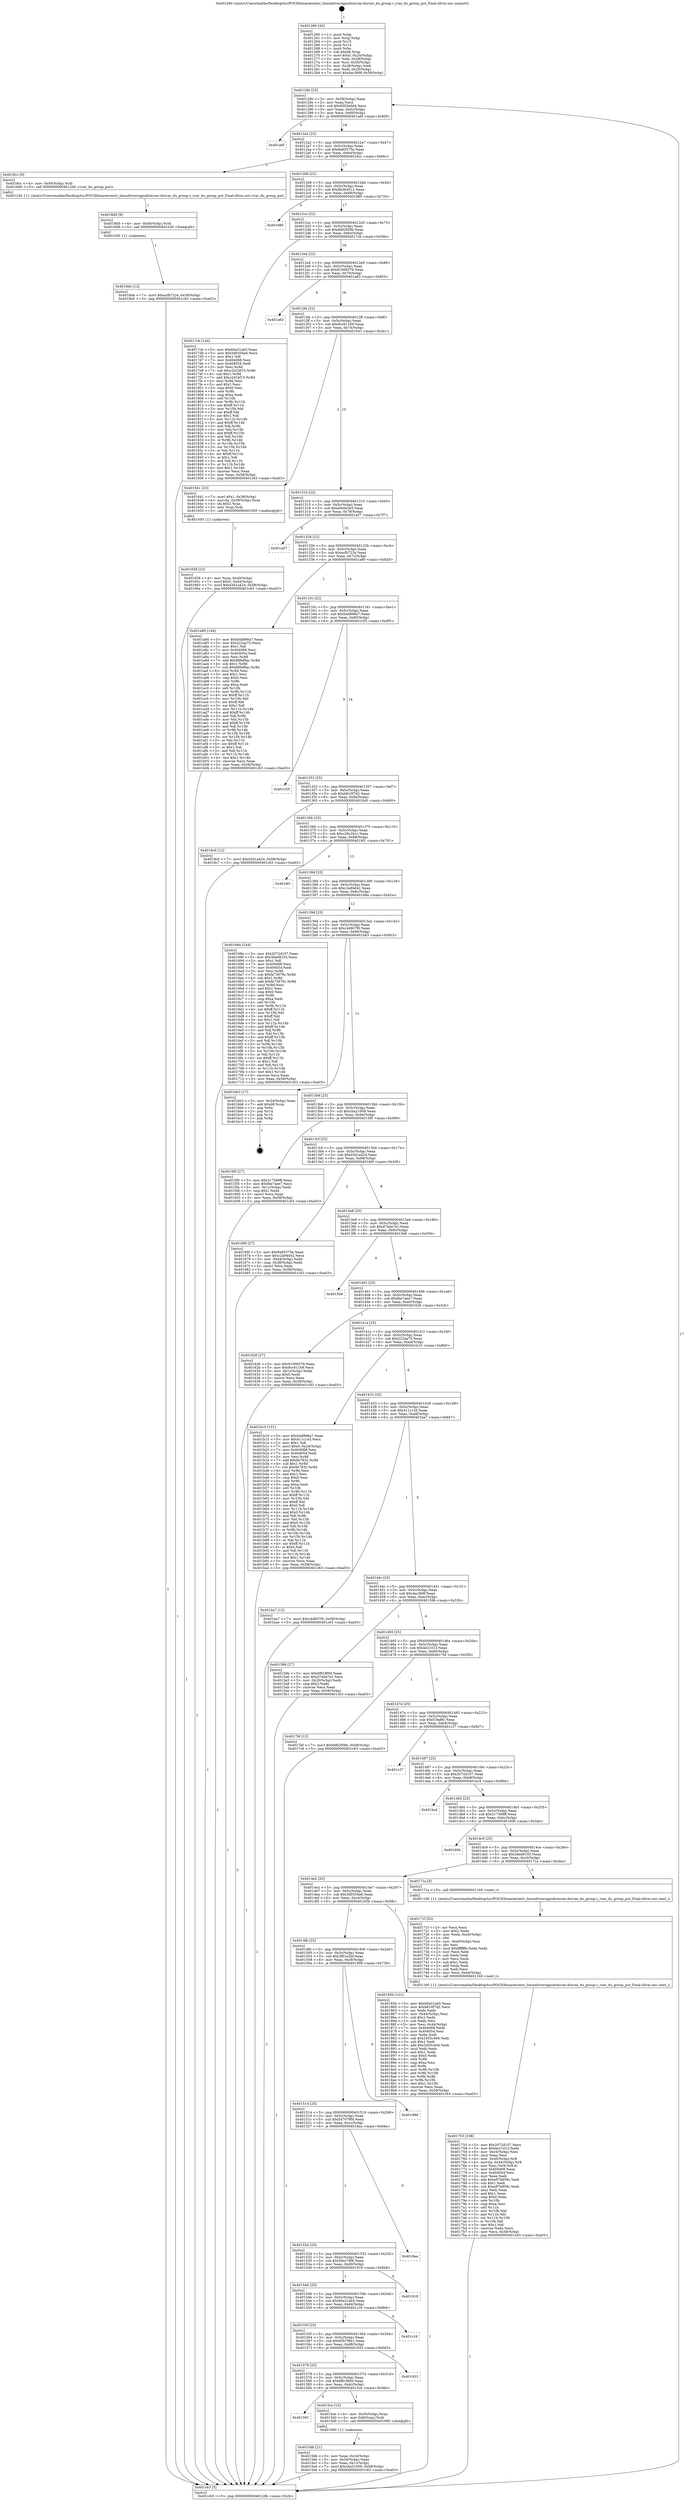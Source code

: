 digraph "0x401260" {
  label = "0x401260 (/mnt/c/Users/mathe/Desktop/tcc/POCII/binaries/extr_linuxdriversgpudrmrcar-durcar_du_group.c_rcar_du_group_put_Final-ollvm.out::main(0))"
  labelloc = "t"
  node[shape=record]

  Entry [label="",width=0.3,height=0.3,shape=circle,fillcolor=black,style=filled]
  "0x40128b" [label="{
     0x40128b [23]\l
     | [instrs]\l
     &nbsp;&nbsp;0x40128b \<+3\>: mov -0x58(%rbp),%eax\l
     &nbsp;&nbsp;0x40128e \<+2\>: mov %eax,%ecx\l
     &nbsp;&nbsp;0x401290 \<+6\>: sub $0x8303e0d4,%ecx\l
     &nbsp;&nbsp;0x401296 \<+3\>: mov %eax,-0x5c(%rbp)\l
     &nbsp;&nbsp;0x401299 \<+3\>: mov %ecx,-0x60(%rbp)\l
     &nbsp;&nbsp;0x40129c \<+6\>: je 0000000000401a6f \<main+0x80f\>\l
  }"]
  "0x401a6f" [label="{
     0x401a6f\l
  }", style=dashed]
  "0x4012a2" [label="{
     0x4012a2 [22]\l
     | [instrs]\l
     &nbsp;&nbsp;0x4012a2 \<+5\>: jmp 00000000004012a7 \<main+0x47\>\l
     &nbsp;&nbsp;0x4012a7 \<+3\>: mov -0x5c(%rbp),%eax\l
     &nbsp;&nbsp;0x4012aa \<+5\>: sub $0x8a85575e,%eax\l
     &nbsp;&nbsp;0x4012af \<+3\>: mov %eax,-0x64(%rbp)\l
     &nbsp;&nbsp;0x4012b2 \<+6\>: je 00000000004018cc \<main+0x66c\>\l
  }"]
  Exit [label="",width=0.3,height=0.3,shape=circle,fillcolor=black,style=filled,peripheries=2]
  "0x4018cc" [label="{
     0x4018cc [9]\l
     | [instrs]\l
     &nbsp;&nbsp;0x4018cc \<+4\>: mov -0x40(%rbp),%rdi\l
     &nbsp;&nbsp;0x4018d0 \<+5\>: call 0000000000401240 \<rcar_du_group_put\>\l
     | [calls]\l
     &nbsp;&nbsp;0x401240 \{1\} (/mnt/c/Users/mathe/Desktop/tcc/POCII/binaries/extr_linuxdriversgpudrmrcar-durcar_du_group.c_rcar_du_group_put_Final-ollvm.out::rcar_du_group_put)\l
  }"]
  "0x4012b8" [label="{
     0x4012b8 [22]\l
     | [instrs]\l
     &nbsp;&nbsp;0x4012b8 \<+5\>: jmp 00000000004012bd \<main+0x5d\>\l
     &nbsp;&nbsp;0x4012bd \<+3\>: mov -0x5c(%rbp),%eax\l
     &nbsp;&nbsp;0x4012c0 \<+5\>: sub $0x8b364512,%eax\l
     &nbsp;&nbsp;0x4012c5 \<+3\>: mov %eax,-0x68(%rbp)\l
     &nbsp;&nbsp;0x4012c8 \<+6\>: je 0000000000401980 \<main+0x720\>\l
  }"]
  "0x4018de" [label="{
     0x4018de [12]\l
     | [instrs]\l
     &nbsp;&nbsp;0x4018de \<+7\>: movl $0xacfb722e,-0x58(%rbp)\l
     &nbsp;&nbsp;0x4018e5 \<+5\>: jmp 0000000000401c63 \<main+0xa03\>\l
  }"]
  "0x401980" [label="{
     0x401980\l
  }", style=dashed]
  "0x4012ce" [label="{
     0x4012ce [22]\l
     | [instrs]\l
     &nbsp;&nbsp;0x4012ce \<+5\>: jmp 00000000004012d3 \<main+0x73\>\l
     &nbsp;&nbsp;0x4012d3 \<+3\>: mov -0x5c(%rbp),%eax\l
     &nbsp;&nbsp;0x4012d6 \<+5\>: sub $0x8d62f59b,%eax\l
     &nbsp;&nbsp;0x4012db \<+3\>: mov %eax,-0x6c(%rbp)\l
     &nbsp;&nbsp;0x4012de \<+6\>: je 00000000004017cb \<main+0x56b\>\l
  }"]
  "0x4018d5" [label="{
     0x4018d5 [9]\l
     | [instrs]\l
     &nbsp;&nbsp;0x4018d5 \<+4\>: mov -0x40(%rbp),%rdi\l
     &nbsp;&nbsp;0x4018d9 \<+5\>: call 0000000000401030 \<free@plt\>\l
     | [calls]\l
     &nbsp;&nbsp;0x401030 \{1\} (unknown)\l
  }"]
  "0x4017cb" [label="{
     0x4017cb [144]\l
     | [instrs]\l
     &nbsp;&nbsp;0x4017cb \<+5\>: mov $0x60a31ab5,%eax\l
     &nbsp;&nbsp;0x4017d0 \<+5\>: mov $0x3d0354a6,%ecx\l
     &nbsp;&nbsp;0x4017d5 \<+2\>: mov $0x1,%dl\l
     &nbsp;&nbsp;0x4017d7 \<+7\>: mov 0x404068,%esi\l
     &nbsp;&nbsp;0x4017de \<+7\>: mov 0x404054,%edi\l
     &nbsp;&nbsp;0x4017e5 \<+3\>: mov %esi,%r8d\l
     &nbsp;&nbsp;0x4017e8 \<+7\>: sub $0xc2d1bf15,%r8d\l
     &nbsp;&nbsp;0x4017ef \<+4\>: sub $0x1,%r8d\l
     &nbsp;&nbsp;0x4017f3 \<+7\>: add $0xc2d1bf15,%r8d\l
     &nbsp;&nbsp;0x4017fa \<+4\>: imul %r8d,%esi\l
     &nbsp;&nbsp;0x4017fe \<+3\>: and $0x1,%esi\l
     &nbsp;&nbsp;0x401801 \<+3\>: cmp $0x0,%esi\l
     &nbsp;&nbsp;0x401804 \<+4\>: sete %r9b\l
     &nbsp;&nbsp;0x401808 \<+3\>: cmp $0xa,%edi\l
     &nbsp;&nbsp;0x40180b \<+4\>: setl %r10b\l
     &nbsp;&nbsp;0x40180f \<+3\>: mov %r9b,%r11b\l
     &nbsp;&nbsp;0x401812 \<+4\>: xor $0xff,%r11b\l
     &nbsp;&nbsp;0x401816 \<+3\>: mov %r10b,%bl\l
     &nbsp;&nbsp;0x401819 \<+3\>: xor $0xff,%bl\l
     &nbsp;&nbsp;0x40181c \<+3\>: xor $0x1,%dl\l
     &nbsp;&nbsp;0x40181f \<+3\>: mov %r11b,%r14b\l
     &nbsp;&nbsp;0x401822 \<+4\>: and $0xff,%r14b\l
     &nbsp;&nbsp;0x401826 \<+3\>: and %dl,%r9b\l
     &nbsp;&nbsp;0x401829 \<+3\>: mov %bl,%r15b\l
     &nbsp;&nbsp;0x40182c \<+4\>: and $0xff,%r15b\l
     &nbsp;&nbsp;0x401830 \<+3\>: and %dl,%r10b\l
     &nbsp;&nbsp;0x401833 \<+3\>: or %r9b,%r14b\l
     &nbsp;&nbsp;0x401836 \<+3\>: or %r10b,%r15b\l
     &nbsp;&nbsp;0x401839 \<+3\>: xor %r15b,%r14b\l
     &nbsp;&nbsp;0x40183c \<+3\>: or %bl,%r11b\l
     &nbsp;&nbsp;0x40183f \<+4\>: xor $0xff,%r11b\l
     &nbsp;&nbsp;0x401843 \<+3\>: or $0x1,%dl\l
     &nbsp;&nbsp;0x401846 \<+3\>: and %dl,%r11b\l
     &nbsp;&nbsp;0x401849 \<+3\>: or %r11b,%r14b\l
     &nbsp;&nbsp;0x40184c \<+4\>: test $0x1,%r14b\l
     &nbsp;&nbsp;0x401850 \<+3\>: cmovne %ecx,%eax\l
     &nbsp;&nbsp;0x401853 \<+3\>: mov %eax,-0x58(%rbp)\l
     &nbsp;&nbsp;0x401856 \<+5\>: jmp 0000000000401c63 \<main+0xa03\>\l
  }"]
  "0x4012e4" [label="{
     0x4012e4 [22]\l
     | [instrs]\l
     &nbsp;&nbsp;0x4012e4 \<+5\>: jmp 00000000004012e9 \<main+0x89\>\l
     &nbsp;&nbsp;0x4012e9 \<+3\>: mov -0x5c(%rbp),%eax\l
     &nbsp;&nbsp;0x4012ec \<+5\>: sub $0x91008379,%eax\l
     &nbsp;&nbsp;0x4012f1 \<+3\>: mov %eax,-0x70(%rbp)\l
     &nbsp;&nbsp;0x4012f4 \<+6\>: je 0000000000401a63 \<main+0x803\>\l
  }"]
  "0x401753" [label="{
     0x401753 [108]\l
     | [instrs]\l
     &nbsp;&nbsp;0x401753 \<+5\>: mov $0x2072d107,%ecx\l
     &nbsp;&nbsp;0x401758 \<+5\>: mov $0x4e21013,%edx\l
     &nbsp;&nbsp;0x40175d \<+6\>: mov -0xe4(%rbp),%esi\l
     &nbsp;&nbsp;0x401763 \<+3\>: imul %eax,%esi\l
     &nbsp;&nbsp;0x401766 \<+4\>: mov -0x40(%rbp),%r8\l
     &nbsp;&nbsp;0x40176a \<+4\>: movslq -0x44(%rbp),%r9\l
     &nbsp;&nbsp;0x40176e \<+4\>: mov %esi,(%r8,%r9,4)\l
     &nbsp;&nbsp;0x401772 \<+7\>: mov 0x404068,%eax\l
     &nbsp;&nbsp;0x401779 \<+7\>: mov 0x404054,%esi\l
     &nbsp;&nbsp;0x401780 \<+2\>: mov %eax,%edi\l
     &nbsp;&nbsp;0x401782 \<+6\>: add $0xe97b859c,%edi\l
     &nbsp;&nbsp;0x401788 \<+3\>: sub $0x1,%edi\l
     &nbsp;&nbsp;0x40178b \<+6\>: sub $0xe97b859c,%edi\l
     &nbsp;&nbsp;0x401791 \<+3\>: imul %edi,%eax\l
     &nbsp;&nbsp;0x401794 \<+3\>: and $0x1,%eax\l
     &nbsp;&nbsp;0x401797 \<+3\>: cmp $0x0,%eax\l
     &nbsp;&nbsp;0x40179a \<+4\>: sete %r10b\l
     &nbsp;&nbsp;0x40179e \<+3\>: cmp $0xa,%esi\l
     &nbsp;&nbsp;0x4017a1 \<+4\>: setl %r11b\l
     &nbsp;&nbsp;0x4017a5 \<+3\>: mov %r10b,%bl\l
     &nbsp;&nbsp;0x4017a8 \<+3\>: and %r11b,%bl\l
     &nbsp;&nbsp;0x4017ab \<+3\>: xor %r11b,%r10b\l
     &nbsp;&nbsp;0x4017ae \<+3\>: or %r10b,%bl\l
     &nbsp;&nbsp;0x4017b1 \<+3\>: test $0x1,%bl\l
     &nbsp;&nbsp;0x4017b4 \<+3\>: cmovne %edx,%ecx\l
     &nbsp;&nbsp;0x4017b7 \<+3\>: mov %ecx,-0x58(%rbp)\l
     &nbsp;&nbsp;0x4017ba \<+5\>: jmp 0000000000401c63 \<main+0xa03\>\l
  }"]
  "0x401a63" [label="{
     0x401a63\l
  }", style=dashed]
  "0x4012fa" [label="{
     0x4012fa [22]\l
     | [instrs]\l
     &nbsp;&nbsp;0x4012fa \<+5\>: jmp 00000000004012ff \<main+0x9f\>\l
     &nbsp;&nbsp;0x4012ff \<+3\>: mov -0x5c(%rbp),%eax\l
     &nbsp;&nbsp;0x401302 \<+5\>: sub $0x9cc61169,%eax\l
     &nbsp;&nbsp;0x401307 \<+3\>: mov %eax,-0x74(%rbp)\l
     &nbsp;&nbsp;0x40130a \<+6\>: je 0000000000401641 \<main+0x3e1\>\l
  }"]
  "0x40171f" [label="{
     0x40171f [52]\l
     | [instrs]\l
     &nbsp;&nbsp;0x40171f \<+2\>: xor %ecx,%ecx\l
     &nbsp;&nbsp;0x401721 \<+5\>: mov $0x2,%edx\l
     &nbsp;&nbsp;0x401726 \<+6\>: mov %edx,-0xe0(%rbp)\l
     &nbsp;&nbsp;0x40172c \<+1\>: cltd\l
     &nbsp;&nbsp;0x40172d \<+6\>: mov -0xe0(%rbp),%esi\l
     &nbsp;&nbsp;0x401733 \<+2\>: idiv %esi\l
     &nbsp;&nbsp;0x401735 \<+6\>: imul $0xfffffffe,%edx,%edx\l
     &nbsp;&nbsp;0x40173b \<+2\>: mov %ecx,%edi\l
     &nbsp;&nbsp;0x40173d \<+2\>: sub %edx,%edi\l
     &nbsp;&nbsp;0x40173f \<+2\>: mov %ecx,%edx\l
     &nbsp;&nbsp;0x401741 \<+3\>: sub $0x1,%edx\l
     &nbsp;&nbsp;0x401744 \<+2\>: add %edx,%edi\l
     &nbsp;&nbsp;0x401746 \<+2\>: sub %edi,%ecx\l
     &nbsp;&nbsp;0x401748 \<+6\>: mov %ecx,-0xe4(%rbp)\l
     &nbsp;&nbsp;0x40174e \<+5\>: call 0000000000401160 \<next_i\>\l
     | [calls]\l
     &nbsp;&nbsp;0x401160 \{1\} (/mnt/c/Users/mathe/Desktop/tcc/POCII/binaries/extr_linuxdriversgpudrmrcar-durcar_du_group.c_rcar_du_group_put_Final-ollvm.out::next_i)\l
  }"]
  "0x401641" [label="{
     0x401641 [23]\l
     | [instrs]\l
     &nbsp;&nbsp;0x401641 \<+7\>: movl $0x1,-0x38(%rbp)\l
     &nbsp;&nbsp;0x401648 \<+4\>: movslq -0x38(%rbp),%rax\l
     &nbsp;&nbsp;0x40164c \<+4\>: shl $0x2,%rax\l
     &nbsp;&nbsp;0x401650 \<+3\>: mov %rax,%rdi\l
     &nbsp;&nbsp;0x401653 \<+5\>: call 0000000000401050 \<malloc@plt\>\l
     | [calls]\l
     &nbsp;&nbsp;0x401050 \{1\} (unknown)\l
  }"]
  "0x401310" [label="{
     0x401310 [22]\l
     | [instrs]\l
     &nbsp;&nbsp;0x401310 \<+5\>: jmp 0000000000401315 \<main+0xb5\>\l
     &nbsp;&nbsp;0x401315 \<+3\>: mov -0x5c(%rbp),%eax\l
     &nbsp;&nbsp;0x401318 \<+5\>: sub $0xa0e0e3e5,%eax\l
     &nbsp;&nbsp;0x40131d \<+3\>: mov %eax,-0x78(%rbp)\l
     &nbsp;&nbsp;0x401320 \<+6\>: je 0000000000401a57 \<main+0x7f7\>\l
  }"]
  "0x401658" [label="{
     0x401658 [23]\l
     | [instrs]\l
     &nbsp;&nbsp;0x401658 \<+4\>: mov %rax,-0x40(%rbp)\l
     &nbsp;&nbsp;0x40165c \<+7\>: movl $0x0,-0x44(%rbp)\l
     &nbsp;&nbsp;0x401663 \<+7\>: movl $0xd3d1a424,-0x58(%rbp)\l
     &nbsp;&nbsp;0x40166a \<+5\>: jmp 0000000000401c63 \<main+0xa03\>\l
  }"]
  "0x401a57" [label="{
     0x401a57\l
  }", style=dashed]
  "0x401326" [label="{
     0x401326 [22]\l
     | [instrs]\l
     &nbsp;&nbsp;0x401326 \<+5\>: jmp 000000000040132b \<main+0xcb\>\l
     &nbsp;&nbsp;0x40132b \<+3\>: mov -0x5c(%rbp),%eax\l
     &nbsp;&nbsp;0x40132e \<+5\>: sub $0xacfb722e,%eax\l
     &nbsp;&nbsp;0x401333 \<+3\>: mov %eax,-0x7c(%rbp)\l
     &nbsp;&nbsp;0x401336 \<+6\>: je 0000000000401a80 \<main+0x820\>\l
  }"]
  "0x4015db" [label="{
     0x4015db [21]\l
     | [instrs]\l
     &nbsp;&nbsp;0x4015db \<+3\>: mov %eax,-0x34(%rbp)\l
     &nbsp;&nbsp;0x4015de \<+3\>: mov -0x34(%rbp),%eax\l
     &nbsp;&nbsp;0x4015e1 \<+3\>: mov %eax,-0x1c(%rbp)\l
     &nbsp;&nbsp;0x4015e4 \<+7\>: movl $0xcba21009,-0x58(%rbp)\l
     &nbsp;&nbsp;0x4015eb \<+5\>: jmp 0000000000401c63 \<main+0xa03\>\l
  }"]
  "0x401a80" [label="{
     0x401a80 [144]\l
     | [instrs]\l
     &nbsp;&nbsp;0x401a80 \<+5\>: mov $0xb4d896a7,%eax\l
     &nbsp;&nbsp;0x401a85 \<+5\>: mov $0x222aa75,%ecx\l
     &nbsp;&nbsp;0x401a8a \<+2\>: mov $0x1,%dl\l
     &nbsp;&nbsp;0x401a8c \<+7\>: mov 0x404068,%esi\l
     &nbsp;&nbsp;0x401a93 \<+7\>: mov 0x404054,%edi\l
     &nbsp;&nbsp;0x401a9a \<+3\>: mov %esi,%r8d\l
     &nbsp;&nbsp;0x401a9d \<+7\>: add $0x88fef8ac,%r8d\l
     &nbsp;&nbsp;0x401aa4 \<+4\>: sub $0x1,%r8d\l
     &nbsp;&nbsp;0x401aa8 \<+7\>: sub $0x88fef8ac,%r8d\l
     &nbsp;&nbsp;0x401aaf \<+4\>: imul %r8d,%esi\l
     &nbsp;&nbsp;0x401ab3 \<+3\>: and $0x1,%esi\l
     &nbsp;&nbsp;0x401ab6 \<+3\>: cmp $0x0,%esi\l
     &nbsp;&nbsp;0x401ab9 \<+4\>: sete %r9b\l
     &nbsp;&nbsp;0x401abd \<+3\>: cmp $0xa,%edi\l
     &nbsp;&nbsp;0x401ac0 \<+4\>: setl %r10b\l
     &nbsp;&nbsp;0x401ac4 \<+3\>: mov %r9b,%r11b\l
     &nbsp;&nbsp;0x401ac7 \<+4\>: xor $0xff,%r11b\l
     &nbsp;&nbsp;0x401acb \<+3\>: mov %r10b,%bl\l
     &nbsp;&nbsp;0x401ace \<+3\>: xor $0xff,%bl\l
     &nbsp;&nbsp;0x401ad1 \<+3\>: xor $0x1,%dl\l
     &nbsp;&nbsp;0x401ad4 \<+3\>: mov %r11b,%r14b\l
     &nbsp;&nbsp;0x401ad7 \<+4\>: and $0xff,%r14b\l
     &nbsp;&nbsp;0x401adb \<+3\>: and %dl,%r9b\l
     &nbsp;&nbsp;0x401ade \<+3\>: mov %bl,%r15b\l
     &nbsp;&nbsp;0x401ae1 \<+4\>: and $0xff,%r15b\l
     &nbsp;&nbsp;0x401ae5 \<+3\>: and %dl,%r10b\l
     &nbsp;&nbsp;0x401ae8 \<+3\>: or %r9b,%r14b\l
     &nbsp;&nbsp;0x401aeb \<+3\>: or %r10b,%r15b\l
     &nbsp;&nbsp;0x401aee \<+3\>: xor %r15b,%r14b\l
     &nbsp;&nbsp;0x401af1 \<+3\>: or %bl,%r11b\l
     &nbsp;&nbsp;0x401af4 \<+4\>: xor $0xff,%r11b\l
     &nbsp;&nbsp;0x401af8 \<+3\>: or $0x1,%dl\l
     &nbsp;&nbsp;0x401afb \<+3\>: and %dl,%r11b\l
     &nbsp;&nbsp;0x401afe \<+3\>: or %r11b,%r14b\l
     &nbsp;&nbsp;0x401b01 \<+4\>: test $0x1,%r14b\l
     &nbsp;&nbsp;0x401b05 \<+3\>: cmovne %ecx,%eax\l
     &nbsp;&nbsp;0x401b08 \<+3\>: mov %eax,-0x58(%rbp)\l
     &nbsp;&nbsp;0x401b0b \<+5\>: jmp 0000000000401c63 \<main+0xa03\>\l
  }"]
  "0x40133c" [label="{
     0x40133c [22]\l
     | [instrs]\l
     &nbsp;&nbsp;0x40133c \<+5\>: jmp 0000000000401341 \<main+0xe1\>\l
     &nbsp;&nbsp;0x401341 \<+3\>: mov -0x5c(%rbp),%eax\l
     &nbsp;&nbsp;0x401344 \<+5\>: sub $0xb4d896a7,%eax\l
     &nbsp;&nbsp;0x401349 \<+3\>: mov %eax,-0x80(%rbp)\l
     &nbsp;&nbsp;0x40134c \<+6\>: je 0000000000401c55 \<main+0x9f5\>\l
  }"]
  "0x401591" [label="{
     0x401591\l
  }", style=dashed]
  "0x401c55" [label="{
     0x401c55\l
  }", style=dashed]
  "0x401352" [label="{
     0x401352 [25]\l
     | [instrs]\l
     &nbsp;&nbsp;0x401352 \<+5\>: jmp 0000000000401357 \<main+0xf7\>\l
     &nbsp;&nbsp;0x401357 \<+3\>: mov -0x5c(%rbp),%eax\l
     &nbsp;&nbsp;0x40135a \<+5\>: sub $0xb810f7d2,%eax\l
     &nbsp;&nbsp;0x40135f \<+6\>: mov %eax,-0x84(%rbp)\l
     &nbsp;&nbsp;0x401365 \<+6\>: je 00000000004018c0 \<main+0x660\>\l
  }"]
  "0x4015ce" [label="{
     0x4015ce [13]\l
     | [instrs]\l
     &nbsp;&nbsp;0x4015ce \<+4\>: mov -0x30(%rbp),%rax\l
     &nbsp;&nbsp;0x4015d2 \<+4\>: mov 0x8(%rax),%rdi\l
     &nbsp;&nbsp;0x4015d6 \<+5\>: call 0000000000401060 \<atoi@plt\>\l
     | [calls]\l
     &nbsp;&nbsp;0x401060 \{1\} (unknown)\l
  }"]
  "0x4018c0" [label="{
     0x4018c0 [12]\l
     | [instrs]\l
     &nbsp;&nbsp;0x4018c0 \<+7\>: movl $0xd3d1a424,-0x58(%rbp)\l
     &nbsp;&nbsp;0x4018c7 \<+5\>: jmp 0000000000401c63 \<main+0xa03\>\l
  }"]
  "0x40136b" [label="{
     0x40136b [25]\l
     | [instrs]\l
     &nbsp;&nbsp;0x40136b \<+5\>: jmp 0000000000401370 \<main+0x110\>\l
     &nbsp;&nbsp;0x401370 \<+3\>: mov -0x5c(%rbp),%eax\l
     &nbsp;&nbsp;0x401373 \<+5\>: sub $0xc28c2b1c,%eax\l
     &nbsp;&nbsp;0x401378 \<+6\>: mov %eax,-0x88(%rbp)\l
     &nbsp;&nbsp;0x40137e \<+6\>: je 00000000004019f1 \<main+0x791\>\l
  }"]
  "0x401578" [label="{
     0x401578 [25]\l
     | [instrs]\l
     &nbsp;&nbsp;0x401578 \<+5\>: jmp 000000000040157d \<main+0x31d\>\l
     &nbsp;&nbsp;0x40157d \<+3\>: mov -0x5c(%rbp),%eax\l
     &nbsp;&nbsp;0x401580 \<+5\>: sub $0x6f81f800,%eax\l
     &nbsp;&nbsp;0x401585 \<+6\>: mov %eax,-0xdc(%rbp)\l
     &nbsp;&nbsp;0x40158b \<+6\>: je 00000000004015ce \<main+0x36e\>\l
  }"]
  "0x4019f1" [label="{
     0x4019f1\l
  }", style=dashed]
  "0x401384" [label="{
     0x401384 [25]\l
     | [instrs]\l
     &nbsp;&nbsp;0x401384 \<+5\>: jmp 0000000000401389 \<main+0x129\>\l
     &nbsp;&nbsp;0x401389 \<+3\>: mov -0x5c(%rbp),%eax\l
     &nbsp;&nbsp;0x40138c \<+5\>: sub $0xc2a94d42,%eax\l
     &nbsp;&nbsp;0x401391 \<+6\>: mov %eax,-0x8c(%rbp)\l
     &nbsp;&nbsp;0x401397 \<+6\>: je 000000000040168a \<main+0x42a\>\l
  }"]
  "0x401933" [label="{
     0x401933\l
  }", style=dashed]
  "0x40168a" [label="{
     0x40168a [144]\l
     | [instrs]\l
     &nbsp;&nbsp;0x40168a \<+5\>: mov $0x2072d107,%eax\l
     &nbsp;&nbsp;0x40168f \<+5\>: mov $0x3bed9103,%ecx\l
     &nbsp;&nbsp;0x401694 \<+2\>: mov $0x1,%dl\l
     &nbsp;&nbsp;0x401696 \<+7\>: mov 0x404068,%esi\l
     &nbsp;&nbsp;0x40169d \<+7\>: mov 0x404054,%edi\l
     &nbsp;&nbsp;0x4016a4 \<+3\>: mov %esi,%r8d\l
     &nbsp;&nbsp;0x4016a7 \<+7\>: sub $0xfa73676c,%r8d\l
     &nbsp;&nbsp;0x4016ae \<+4\>: sub $0x1,%r8d\l
     &nbsp;&nbsp;0x4016b2 \<+7\>: add $0xfa73676c,%r8d\l
     &nbsp;&nbsp;0x4016b9 \<+4\>: imul %r8d,%esi\l
     &nbsp;&nbsp;0x4016bd \<+3\>: and $0x1,%esi\l
     &nbsp;&nbsp;0x4016c0 \<+3\>: cmp $0x0,%esi\l
     &nbsp;&nbsp;0x4016c3 \<+4\>: sete %r9b\l
     &nbsp;&nbsp;0x4016c7 \<+3\>: cmp $0xa,%edi\l
     &nbsp;&nbsp;0x4016ca \<+4\>: setl %r10b\l
     &nbsp;&nbsp;0x4016ce \<+3\>: mov %r9b,%r11b\l
     &nbsp;&nbsp;0x4016d1 \<+4\>: xor $0xff,%r11b\l
     &nbsp;&nbsp;0x4016d5 \<+3\>: mov %r10b,%bl\l
     &nbsp;&nbsp;0x4016d8 \<+3\>: xor $0xff,%bl\l
     &nbsp;&nbsp;0x4016db \<+3\>: xor $0x1,%dl\l
     &nbsp;&nbsp;0x4016de \<+3\>: mov %r11b,%r14b\l
     &nbsp;&nbsp;0x4016e1 \<+4\>: and $0xff,%r14b\l
     &nbsp;&nbsp;0x4016e5 \<+3\>: and %dl,%r9b\l
     &nbsp;&nbsp;0x4016e8 \<+3\>: mov %bl,%r15b\l
     &nbsp;&nbsp;0x4016eb \<+4\>: and $0xff,%r15b\l
     &nbsp;&nbsp;0x4016ef \<+3\>: and %dl,%r10b\l
     &nbsp;&nbsp;0x4016f2 \<+3\>: or %r9b,%r14b\l
     &nbsp;&nbsp;0x4016f5 \<+3\>: or %r10b,%r15b\l
     &nbsp;&nbsp;0x4016f8 \<+3\>: xor %r15b,%r14b\l
     &nbsp;&nbsp;0x4016fb \<+3\>: or %bl,%r11b\l
     &nbsp;&nbsp;0x4016fe \<+4\>: xor $0xff,%r11b\l
     &nbsp;&nbsp;0x401702 \<+3\>: or $0x1,%dl\l
     &nbsp;&nbsp;0x401705 \<+3\>: and %dl,%r11b\l
     &nbsp;&nbsp;0x401708 \<+3\>: or %r11b,%r14b\l
     &nbsp;&nbsp;0x40170b \<+4\>: test $0x1,%r14b\l
     &nbsp;&nbsp;0x40170f \<+3\>: cmovne %ecx,%eax\l
     &nbsp;&nbsp;0x401712 \<+3\>: mov %eax,-0x58(%rbp)\l
     &nbsp;&nbsp;0x401715 \<+5\>: jmp 0000000000401c63 \<main+0xa03\>\l
  }"]
  "0x40139d" [label="{
     0x40139d [25]\l
     | [instrs]\l
     &nbsp;&nbsp;0x40139d \<+5\>: jmp 00000000004013a2 \<main+0x142\>\l
     &nbsp;&nbsp;0x4013a2 \<+3\>: mov -0x5c(%rbp),%eax\l
     &nbsp;&nbsp;0x4013a5 \<+5\>: sub $0xc4d607f0,%eax\l
     &nbsp;&nbsp;0x4013aa \<+6\>: mov %eax,-0x90(%rbp)\l
     &nbsp;&nbsp;0x4013b0 \<+6\>: je 0000000000401bb3 \<main+0x953\>\l
  }"]
  "0x40155f" [label="{
     0x40155f [25]\l
     | [instrs]\l
     &nbsp;&nbsp;0x40155f \<+5\>: jmp 0000000000401564 \<main+0x304\>\l
     &nbsp;&nbsp;0x401564 \<+3\>: mov -0x5c(%rbp),%eax\l
     &nbsp;&nbsp;0x401567 \<+5\>: sub $0x65b7f9e1,%eax\l
     &nbsp;&nbsp;0x40156c \<+6\>: mov %eax,-0xd8(%rbp)\l
     &nbsp;&nbsp;0x401572 \<+6\>: je 0000000000401933 \<main+0x6d3\>\l
  }"]
  "0x401bb3" [label="{
     0x401bb3 [17]\l
     | [instrs]\l
     &nbsp;&nbsp;0x401bb3 \<+3\>: mov -0x24(%rbp),%eax\l
     &nbsp;&nbsp;0x401bb6 \<+7\>: add $0xd8,%rsp\l
     &nbsp;&nbsp;0x401bbd \<+1\>: pop %rbx\l
     &nbsp;&nbsp;0x401bbe \<+2\>: pop %r14\l
     &nbsp;&nbsp;0x401bc0 \<+2\>: pop %r15\l
     &nbsp;&nbsp;0x401bc2 \<+1\>: pop %rbp\l
     &nbsp;&nbsp;0x401bc3 \<+1\>: ret\l
  }"]
  "0x4013b6" [label="{
     0x4013b6 [25]\l
     | [instrs]\l
     &nbsp;&nbsp;0x4013b6 \<+5\>: jmp 00000000004013bb \<main+0x15b\>\l
     &nbsp;&nbsp;0x4013bb \<+3\>: mov -0x5c(%rbp),%eax\l
     &nbsp;&nbsp;0x4013be \<+5\>: sub $0xcba21009,%eax\l
     &nbsp;&nbsp;0x4013c3 \<+6\>: mov %eax,-0x94(%rbp)\l
     &nbsp;&nbsp;0x4013c9 \<+6\>: je 00000000004015f0 \<main+0x390\>\l
  }"]
  "0x401c16" [label="{
     0x401c16\l
  }", style=dashed]
  "0x4015f0" [label="{
     0x4015f0 [27]\l
     | [instrs]\l
     &nbsp;&nbsp;0x4015f0 \<+5\>: mov $0x317389ff,%eax\l
     &nbsp;&nbsp;0x4015f5 \<+5\>: mov $0xfbe7aee7,%ecx\l
     &nbsp;&nbsp;0x4015fa \<+3\>: mov -0x1c(%rbp),%edx\l
     &nbsp;&nbsp;0x4015fd \<+3\>: cmp $0x1,%edx\l
     &nbsp;&nbsp;0x401600 \<+3\>: cmovl %ecx,%eax\l
     &nbsp;&nbsp;0x401603 \<+3\>: mov %eax,-0x58(%rbp)\l
     &nbsp;&nbsp;0x401606 \<+5\>: jmp 0000000000401c63 \<main+0xa03\>\l
  }"]
  "0x4013cf" [label="{
     0x4013cf [25]\l
     | [instrs]\l
     &nbsp;&nbsp;0x4013cf \<+5\>: jmp 00000000004013d4 \<main+0x174\>\l
     &nbsp;&nbsp;0x4013d4 \<+3\>: mov -0x5c(%rbp),%eax\l
     &nbsp;&nbsp;0x4013d7 \<+5\>: sub $0xd3d1a424,%eax\l
     &nbsp;&nbsp;0x4013dc \<+6\>: mov %eax,-0x98(%rbp)\l
     &nbsp;&nbsp;0x4013e2 \<+6\>: je 000000000040166f \<main+0x40f\>\l
  }"]
  "0x401546" [label="{
     0x401546 [25]\l
     | [instrs]\l
     &nbsp;&nbsp;0x401546 \<+5\>: jmp 000000000040154b \<main+0x2eb\>\l
     &nbsp;&nbsp;0x40154b \<+3\>: mov -0x5c(%rbp),%eax\l
     &nbsp;&nbsp;0x40154e \<+5\>: sub $0x60a31ab5,%eax\l
     &nbsp;&nbsp;0x401553 \<+6\>: mov %eax,-0xd4(%rbp)\l
     &nbsp;&nbsp;0x401559 \<+6\>: je 0000000000401c16 \<main+0x9b6\>\l
  }"]
  "0x40166f" [label="{
     0x40166f [27]\l
     | [instrs]\l
     &nbsp;&nbsp;0x40166f \<+5\>: mov $0x8a85575e,%eax\l
     &nbsp;&nbsp;0x401674 \<+5\>: mov $0xc2a94d42,%ecx\l
     &nbsp;&nbsp;0x401679 \<+3\>: mov -0x44(%rbp),%edx\l
     &nbsp;&nbsp;0x40167c \<+3\>: cmp -0x38(%rbp),%edx\l
     &nbsp;&nbsp;0x40167f \<+3\>: cmovl %ecx,%eax\l
     &nbsp;&nbsp;0x401682 \<+3\>: mov %eax,-0x58(%rbp)\l
     &nbsp;&nbsp;0x401685 \<+5\>: jmp 0000000000401c63 \<main+0xa03\>\l
  }"]
  "0x4013e8" [label="{
     0x4013e8 [25]\l
     | [instrs]\l
     &nbsp;&nbsp;0x4013e8 \<+5\>: jmp 00000000004013ed \<main+0x18d\>\l
     &nbsp;&nbsp;0x4013ed \<+3\>: mov -0x5c(%rbp),%eax\l
     &nbsp;&nbsp;0x4013f0 \<+5\>: sub $0xd74da7e1,%eax\l
     &nbsp;&nbsp;0x4013f5 \<+6\>: mov %eax,-0x9c(%rbp)\l
     &nbsp;&nbsp;0x4013fb \<+6\>: je 00000000004015b6 \<main+0x356\>\l
  }"]
  "0x401918" [label="{
     0x401918\l
  }", style=dashed]
  "0x4015b6" [label="{
     0x4015b6\l
  }", style=dashed]
  "0x401401" [label="{
     0x401401 [25]\l
     | [instrs]\l
     &nbsp;&nbsp;0x401401 \<+5\>: jmp 0000000000401406 \<main+0x1a6\>\l
     &nbsp;&nbsp;0x401406 \<+3\>: mov -0x5c(%rbp),%eax\l
     &nbsp;&nbsp;0x401409 \<+5\>: sub $0xfbe7aee7,%eax\l
     &nbsp;&nbsp;0x40140e \<+6\>: mov %eax,-0xa0(%rbp)\l
     &nbsp;&nbsp;0x401414 \<+6\>: je 0000000000401626 \<main+0x3c6\>\l
  }"]
  "0x40152d" [label="{
     0x40152d [25]\l
     | [instrs]\l
     &nbsp;&nbsp;0x40152d \<+5\>: jmp 0000000000401532 \<main+0x2d2\>\l
     &nbsp;&nbsp;0x401532 \<+3\>: mov -0x5c(%rbp),%eax\l
     &nbsp;&nbsp;0x401535 \<+5\>: sub $0x5bec76f8,%eax\l
     &nbsp;&nbsp;0x40153a \<+6\>: mov %eax,-0xd0(%rbp)\l
     &nbsp;&nbsp;0x401540 \<+6\>: je 0000000000401918 \<main+0x6b8\>\l
  }"]
  "0x401626" [label="{
     0x401626 [27]\l
     | [instrs]\l
     &nbsp;&nbsp;0x401626 \<+5\>: mov $0x91008379,%eax\l
     &nbsp;&nbsp;0x40162b \<+5\>: mov $0x9cc61169,%ecx\l
     &nbsp;&nbsp;0x401630 \<+3\>: mov -0x1c(%rbp),%edx\l
     &nbsp;&nbsp;0x401633 \<+3\>: cmp $0x0,%edx\l
     &nbsp;&nbsp;0x401636 \<+3\>: cmove %ecx,%eax\l
     &nbsp;&nbsp;0x401639 \<+3\>: mov %eax,-0x58(%rbp)\l
     &nbsp;&nbsp;0x40163c \<+5\>: jmp 0000000000401c63 \<main+0xa03\>\l
  }"]
  "0x40141a" [label="{
     0x40141a [25]\l
     | [instrs]\l
     &nbsp;&nbsp;0x40141a \<+5\>: jmp 000000000040141f \<main+0x1bf\>\l
     &nbsp;&nbsp;0x40141f \<+3\>: mov -0x5c(%rbp),%eax\l
     &nbsp;&nbsp;0x401422 \<+5\>: sub $0x222aa75,%eax\l
     &nbsp;&nbsp;0x401427 \<+6\>: mov %eax,-0xa4(%rbp)\l
     &nbsp;&nbsp;0x40142d \<+6\>: je 0000000000401b10 \<main+0x8b0\>\l
  }"]
  "0x4018ea" [label="{
     0x4018ea\l
  }", style=dashed]
  "0x401b10" [label="{
     0x401b10 [151]\l
     | [instrs]\l
     &nbsp;&nbsp;0x401b10 \<+5\>: mov $0xb4d896a7,%eax\l
     &nbsp;&nbsp;0x401b15 \<+5\>: mov $0x411c143,%ecx\l
     &nbsp;&nbsp;0x401b1a \<+2\>: mov $0x1,%dl\l
     &nbsp;&nbsp;0x401b1c \<+7\>: movl $0x0,-0x24(%rbp)\l
     &nbsp;&nbsp;0x401b23 \<+7\>: mov 0x404068,%esi\l
     &nbsp;&nbsp;0x401b2a \<+7\>: mov 0x404054,%edi\l
     &nbsp;&nbsp;0x401b31 \<+3\>: mov %esi,%r8d\l
     &nbsp;&nbsp;0x401b34 \<+7\>: add $0x9e7832,%r8d\l
     &nbsp;&nbsp;0x401b3b \<+4\>: sub $0x1,%r8d\l
     &nbsp;&nbsp;0x401b3f \<+7\>: sub $0x9e7832,%r8d\l
     &nbsp;&nbsp;0x401b46 \<+4\>: imul %r8d,%esi\l
     &nbsp;&nbsp;0x401b4a \<+3\>: and $0x1,%esi\l
     &nbsp;&nbsp;0x401b4d \<+3\>: cmp $0x0,%esi\l
     &nbsp;&nbsp;0x401b50 \<+4\>: sete %r9b\l
     &nbsp;&nbsp;0x401b54 \<+3\>: cmp $0xa,%edi\l
     &nbsp;&nbsp;0x401b57 \<+4\>: setl %r10b\l
     &nbsp;&nbsp;0x401b5b \<+3\>: mov %r9b,%r11b\l
     &nbsp;&nbsp;0x401b5e \<+4\>: xor $0xff,%r11b\l
     &nbsp;&nbsp;0x401b62 \<+3\>: mov %r10b,%bl\l
     &nbsp;&nbsp;0x401b65 \<+3\>: xor $0xff,%bl\l
     &nbsp;&nbsp;0x401b68 \<+3\>: xor $0x0,%dl\l
     &nbsp;&nbsp;0x401b6b \<+3\>: mov %r11b,%r14b\l
     &nbsp;&nbsp;0x401b6e \<+4\>: and $0x0,%r14b\l
     &nbsp;&nbsp;0x401b72 \<+3\>: and %dl,%r9b\l
     &nbsp;&nbsp;0x401b75 \<+3\>: mov %bl,%r15b\l
     &nbsp;&nbsp;0x401b78 \<+4\>: and $0x0,%r15b\l
     &nbsp;&nbsp;0x401b7c \<+3\>: and %dl,%r10b\l
     &nbsp;&nbsp;0x401b7f \<+3\>: or %r9b,%r14b\l
     &nbsp;&nbsp;0x401b82 \<+3\>: or %r10b,%r15b\l
     &nbsp;&nbsp;0x401b85 \<+3\>: xor %r15b,%r14b\l
     &nbsp;&nbsp;0x401b88 \<+3\>: or %bl,%r11b\l
     &nbsp;&nbsp;0x401b8b \<+4\>: xor $0xff,%r11b\l
     &nbsp;&nbsp;0x401b8f \<+3\>: or $0x0,%dl\l
     &nbsp;&nbsp;0x401b92 \<+3\>: and %dl,%r11b\l
     &nbsp;&nbsp;0x401b95 \<+3\>: or %r11b,%r14b\l
     &nbsp;&nbsp;0x401b98 \<+4\>: test $0x1,%r14b\l
     &nbsp;&nbsp;0x401b9c \<+3\>: cmovne %ecx,%eax\l
     &nbsp;&nbsp;0x401b9f \<+3\>: mov %eax,-0x58(%rbp)\l
     &nbsp;&nbsp;0x401ba2 \<+5\>: jmp 0000000000401c63 \<main+0xa03\>\l
  }"]
  "0x401433" [label="{
     0x401433 [25]\l
     | [instrs]\l
     &nbsp;&nbsp;0x401433 \<+5\>: jmp 0000000000401438 \<main+0x1d8\>\l
     &nbsp;&nbsp;0x401438 \<+3\>: mov -0x5c(%rbp),%eax\l
     &nbsp;&nbsp;0x40143b \<+5\>: sub $0x411c143,%eax\l
     &nbsp;&nbsp;0x401440 \<+6\>: mov %eax,-0xa8(%rbp)\l
     &nbsp;&nbsp;0x401446 \<+6\>: je 0000000000401ba7 \<main+0x947\>\l
  }"]
  "0x401514" [label="{
     0x401514 [25]\l
     | [instrs]\l
     &nbsp;&nbsp;0x401514 \<+5\>: jmp 0000000000401519 \<main+0x2b9\>\l
     &nbsp;&nbsp;0x401519 \<+3\>: mov -0x5c(%rbp),%eax\l
     &nbsp;&nbsp;0x40151c \<+5\>: sub $0x547079f4,%eax\l
     &nbsp;&nbsp;0x401521 \<+6\>: mov %eax,-0xcc(%rbp)\l
     &nbsp;&nbsp;0x401527 \<+6\>: je 00000000004018ea \<main+0x68a\>\l
  }"]
  "0x401ba7" [label="{
     0x401ba7 [12]\l
     | [instrs]\l
     &nbsp;&nbsp;0x401ba7 \<+7\>: movl $0xc4d607f0,-0x58(%rbp)\l
     &nbsp;&nbsp;0x401bae \<+5\>: jmp 0000000000401c63 \<main+0xa03\>\l
  }"]
  "0x40144c" [label="{
     0x40144c [25]\l
     | [instrs]\l
     &nbsp;&nbsp;0x40144c \<+5\>: jmp 0000000000401451 \<main+0x1f1\>\l
     &nbsp;&nbsp;0x401451 \<+3\>: mov -0x5c(%rbp),%eax\l
     &nbsp;&nbsp;0x401454 \<+5\>: sub $0x4ac369f,%eax\l
     &nbsp;&nbsp;0x401459 \<+6\>: mov %eax,-0xac(%rbp)\l
     &nbsp;&nbsp;0x40145f \<+6\>: je 000000000040159b \<main+0x33b\>\l
  }"]
  "0x401999" [label="{
     0x401999\l
  }", style=dashed]
  "0x40159b" [label="{
     0x40159b [27]\l
     | [instrs]\l
     &nbsp;&nbsp;0x40159b \<+5\>: mov $0x6f81f800,%eax\l
     &nbsp;&nbsp;0x4015a0 \<+5\>: mov $0xd74da7e1,%ecx\l
     &nbsp;&nbsp;0x4015a5 \<+3\>: mov -0x20(%rbp),%edx\l
     &nbsp;&nbsp;0x4015a8 \<+3\>: cmp $0x2,%edx\l
     &nbsp;&nbsp;0x4015ab \<+3\>: cmovne %ecx,%eax\l
     &nbsp;&nbsp;0x4015ae \<+3\>: mov %eax,-0x58(%rbp)\l
     &nbsp;&nbsp;0x4015b1 \<+5\>: jmp 0000000000401c63 \<main+0xa03\>\l
  }"]
  "0x401465" [label="{
     0x401465 [25]\l
     | [instrs]\l
     &nbsp;&nbsp;0x401465 \<+5\>: jmp 000000000040146a \<main+0x20a\>\l
     &nbsp;&nbsp;0x40146a \<+3\>: mov -0x5c(%rbp),%eax\l
     &nbsp;&nbsp;0x40146d \<+5\>: sub $0x4e21013,%eax\l
     &nbsp;&nbsp;0x401472 \<+6\>: mov %eax,-0xb0(%rbp)\l
     &nbsp;&nbsp;0x401478 \<+6\>: je 00000000004017bf \<main+0x55f\>\l
  }"]
  "0x401c63" [label="{
     0x401c63 [5]\l
     | [instrs]\l
     &nbsp;&nbsp;0x401c63 \<+5\>: jmp 000000000040128b \<main+0x2b\>\l
  }"]
  "0x401260" [label="{
     0x401260 [43]\l
     | [instrs]\l
     &nbsp;&nbsp;0x401260 \<+1\>: push %rbp\l
     &nbsp;&nbsp;0x401261 \<+3\>: mov %rsp,%rbp\l
     &nbsp;&nbsp;0x401264 \<+2\>: push %r15\l
     &nbsp;&nbsp;0x401266 \<+2\>: push %r14\l
     &nbsp;&nbsp;0x401268 \<+1\>: push %rbx\l
     &nbsp;&nbsp;0x401269 \<+7\>: sub $0xd8,%rsp\l
     &nbsp;&nbsp;0x401270 \<+7\>: movl $0x0,-0x24(%rbp)\l
     &nbsp;&nbsp;0x401277 \<+3\>: mov %edi,-0x28(%rbp)\l
     &nbsp;&nbsp;0x40127a \<+4\>: mov %rsi,-0x30(%rbp)\l
     &nbsp;&nbsp;0x40127e \<+3\>: mov -0x28(%rbp),%edi\l
     &nbsp;&nbsp;0x401281 \<+3\>: mov %edi,-0x20(%rbp)\l
     &nbsp;&nbsp;0x401284 \<+7\>: movl $0x4ac369f,-0x58(%rbp)\l
  }"]
  "0x4014fb" [label="{
     0x4014fb [25]\l
     | [instrs]\l
     &nbsp;&nbsp;0x4014fb \<+5\>: jmp 0000000000401500 \<main+0x2a0\>\l
     &nbsp;&nbsp;0x401500 \<+3\>: mov -0x5c(%rbp),%eax\l
     &nbsp;&nbsp;0x401503 \<+5\>: sub $0x3f61e2bf,%eax\l
     &nbsp;&nbsp;0x401508 \<+6\>: mov %eax,-0xc8(%rbp)\l
     &nbsp;&nbsp;0x40150e \<+6\>: je 0000000000401999 \<main+0x739\>\l
  }"]
  "0x4017bf" [label="{
     0x4017bf [12]\l
     | [instrs]\l
     &nbsp;&nbsp;0x4017bf \<+7\>: movl $0x8d62f59b,-0x58(%rbp)\l
     &nbsp;&nbsp;0x4017c6 \<+5\>: jmp 0000000000401c63 \<main+0xa03\>\l
  }"]
  "0x40147e" [label="{
     0x40147e [25]\l
     | [instrs]\l
     &nbsp;&nbsp;0x40147e \<+5\>: jmp 0000000000401483 \<main+0x223\>\l
     &nbsp;&nbsp;0x401483 \<+3\>: mov -0x5c(%rbp),%eax\l
     &nbsp;&nbsp;0x401486 \<+5\>: sub $0xf18a8fc,%eax\l
     &nbsp;&nbsp;0x40148b \<+6\>: mov %eax,-0xb4(%rbp)\l
     &nbsp;&nbsp;0x401491 \<+6\>: je 0000000000401c37 \<main+0x9d7\>\l
  }"]
  "0x40185b" [label="{
     0x40185b [101]\l
     | [instrs]\l
     &nbsp;&nbsp;0x40185b \<+5\>: mov $0x60a31ab5,%eax\l
     &nbsp;&nbsp;0x401860 \<+5\>: mov $0xb810f7d2,%ecx\l
     &nbsp;&nbsp;0x401865 \<+2\>: xor %edx,%edx\l
     &nbsp;&nbsp;0x401867 \<+3\>: mov -0x44(%rbp),%esi\l
     &nbsp;&nbsp;0x40186a \<+3\>: sub $0x1,%edx\l
     &nbsp;&nbsp;0x40186d \<+2\>: sub %edx,%esi\l
     &nbsp;&nbsp;0x40186f \<+3\>: mov %esi,-0x44(%rbp)\l
     &nbsp;&nbsp;0x401872 \<+7\>: mov 0x404068,%edx\l
     &nbsp;&nbsp;0x401879 \<+7\>: mov 0x404054,%esi\l
     &nbsp;&nbsp;0x401880 \<+2\>: mov %edx,%edi\l
     &nbsp;&nbsp;0x401882 \<+6\>: sub $0x2455c406,%edi\l
     &nbsp;&nbsp;0x401888 \<+3\>: sub $0x1,%edi\l
     &nbsp;&nbsp;0x40188b \<+6\>: add $0x2455c406,%edi\l
     &nbsp;&nbsp;0x401891 \<+3\>: imul %edi,%edx\l
     &nbsp;&nbsp;0x401894 \<+3\>: and $0x1,%edx\l
     &nbsp;&nbsp;0x401897 \<+3\>: cmp $0x0,%edx\l
     &nbsp;&nbsp;0x40189a \<+4\>: sete %r8b\l
     &nbsp;&nbsp;0x40189e \<+3\>: cmp $0xa,%esi\l
     &nbsp;&nbsp;0x4018a1 \<+4\>: setl %r9b\l
     &nbsp;&nbsp;0x4018a5 \<+3\>: mov %r8b,%r10b\l
     &nbsp;&nbsp;0x4018a8 \<+3\>: and %r9b,%r10b\l
     &nbsp;&nbsp;0x4018ab \<+3\>: xor %r9b,%r8b\l
     &nbsp;&nbsp;0x4018ae \<+3\>: or %r8b,%r10b\l
     &nbsp;&nbsp;0x4018b1 \<+4\>: test $0x1,%r10b\l
     &nbsp;&nbsp;0x4018b5 \<+3\>: cmovne %ecx,%eax\l
     &nbsp;&nbsp;0x4018b8 \<+3\>: mov %eax,-0x58(%rbp)\l
     &nbsp;&nbsp;0x4018bb \<+5\>: jmp 0000000000401c63 \<main+0xa03\>\l
  }"]
  "0x401c37" [label="{
     0x401c37\l
  }", style=dashed]
  "0x401497" [label="{
     0x401497 [25]\l
     | [instrs]\l
     &nbsp;&nbsp;0x401497 \<+5\>: jmp 000000000040149c \<main+0x23c\>\l
     &nbsp;&nbsp;0x40149c \<+3\>: mov -0x5c(%rbp),%eax\l
     &nbsp;&nbsp;0x40149f \<+5\>: sub $0x2072d107,%eax\l
     &nbsp;&nbsp;0x4014a4 \<+6\>: mov %eax,-0xb8(%rbp)\l
     &nbsp;&nbsp;0x4014aa \<+6\>: je 0000000000401bc4 \<main+0x964\>\l
  }"]
  "0x4014e2" [label="{
     0x4014e2 [25]\l
     | [instrs]\l
     &nbsp;&nbsp;0x4014e2 \<+5\>: jmp 00000000004014e7 \<main+0x287\>\l
     &nbsp;&nbsp;0x4014e7 \<+3\>: mov -0x5c(%rbp),%eax\l
     &nbsp;&nbsp;0x4014ea \<+5\>: sub $0x3d0354a6,%eax\l
     &nbsp;&nbsp;0x4014ef \<+6\>: mov %eax,-0xc4(%rbp)\l
     &nbsp;&nbsp;0x4014f5 \<+6\>: je 000000000040185b \<main+0x5fb\>\l
  }"]
  "0x401bc4" [label="{
     0x401bc4\l
  }", style=dashed]
  "0x4014b0" [label="{
     0x4014b0 [25]\l
     | [instrs]\l
     &nbsp;&nbsp;0x4014b0 \<+5\>: jmp 00000000004014b5 \<main+0x255\>\l
     &nbsp;&nbsp;0x4014b5 \<+3\>: mov -0x5c(%rbp),%eax\l
     &nbsp;&nbsp;0x4014b8 \<+5\>: sub $0x317389ff,%eax\l
     &nbsp;&nbsp;0x4014bd \<+6\>: mov %eax,-0xbc(%rbp)\l
     &nbsp;&nbsp;0x4014c3 \<+6\>: je 000000000040160b \<main+0x3ab\>\l
  }"]
  "0x40171a" [label="{
     0x40171a [5]\l
     | [instrs]\l
     &nbsp;&nbsp;0x40171a \<+5\>: call 0000000000401160 \<next_i\>\l
     | [calls]\l
     &nbsp;&nbsp;0x401160 \{1\} (/mnt/c/Users/mathe/Desktop/tcc/POCII/binaries/extr_linuxdriversgpudrmrcar-durcar_du_group.c_rcar_du_group_put_Final-ollvm.out::next_i)\l
  }"]
  "0x40160b" [label="{
     0x40160b\l
  }", style=dashed]
  "0x4014c9" [label="{
     0x4014c9 [25]\l
     | [instrs]\l
     &nbsp;&nbsp;0x4014c9 \<+5\>: jmp 00000000004014ce \<main+0x26e\>\l
     &nbsp;&nbsp;0x4014ce \<+3\>: mov -0x5c(%rbp),%eax\l
     &nbsp;&nbsp;0x4014d1 \<+5\>: sub $0x3bed9103,%eax\l
     &nbsp;&nbsp;0x4014d6 \<+6\>: mov %eax,-0xc0(%rbp)\l
     &nbsp;&nbsp;0x4014dc \<+6\>: je 000000000040171a \<main+0x4ba\>\l
  }"]
  Entry -> "0x401260" [label=" 1"]
  "0x40128b" -> "0x401a6f" [label=" 0"]
  "0x40128b" -> "0x4012a2" [label=" 18"]
  "0x401bb3" -> Exit [label=" 1"]
  "0x4012a2" -> "0x4018cc" [label=" 1"]
  "0x4012a2" -> "0x4012b8" [label=" 17"]
  "0x401ba7" -> "0x401c63" [label=" 1"]
  "0x4012b8" -> "0x401980" [label=" 0"]
  "0x4012b8" -> "0x4012ce" [label=" 17"]
  "0x401b10" -> "0x401c63" [label=" 1"]
  "0x4012ce" -> "0x4017cb" [label=" 1"]
  "0x4012ce" -> "0x4012e4" [label=" 16"]
  "0x401a80" -> "0x401c63" [label=" 1"]
  "0x4012e4" -> "0x401a63" [label=" 0"]
  "0x4012e4" -> "0x4012fa" [label=" 16"]
  "0x4018de" -> "0x401c63" [label=" 1"]
  "0x4012fa" -> "0x401641" [label=" 1"]
  "0x4012fa" -> "0x401310" [label=" 15"]
  "0x4018d5" -> "0x4018de" [label=" 1"]
  "0x401310" -> "0x401a57" [label=" 0"]
  "0x401310" -> "0x401326" [label=" 15"]
  "0x4018cc" -> "0x4018d5" [label=" 1"]
  "0x401326" -> "0x401a80" [label=" 1"]
  "0x401326" -> "0x40133c" [label=" 14"]
  "0x4018c0" -> "0x401c63" [label=" 1"]
  "0x40133c" -> "0x401c55" [label=" 0"]
  "0x40133c" -> "0x401352" [label=" 14"]
  "0x40185b" -> "0x401c63" [label=" 1"]
  "0x401352" -> "0x4018c0" [label=" 1"]
  "0x401352" -> "0x40136b" [label=" 13"]
  "0x4017cb" -> "0x401c63" [label=" 1"]
  "0x40136b" -> "0x4019f1" [label=" 0"]
  "0x40136b" -> "0x401384" [label=" 13"]
  "0x401753" -> "0x401c63" [label=" 1"]
  "0x401384" -> "0x40168a" [label=" 1"]
  "0x401384" -> "0x40139d" [label=" 12"]
  "0x40171f" -> "0x401753" [label=" 1"]
  "0x40139d" -> "0x401bb3" [label=" 1"]
  "0x40139d" -> "0x4013b6" [label=" 11"]
  "0x40168a" -> "0x401c63" [label=" 1"]
  "0x4013b6" -> "0x4015f0" [label=" 1"]
  "0x4013b6" -> "0x4013cf" [label=" 10"]
  "0x40166f" -> "0x401c63" [label=" 2"]
  "0x4013cf" -> "0x40166f" [label=" 2"]
  "0x4013cf" -> "0x4013e8" [label=" 8"]
  "0x401641" -> "0x401658" [label=" 1"]
  "0x4013e8" -> "0x4015b6" [label=" 0"]
  "0x4013e8" -> "0x401401" [label=" 8"]
  "0x401626" -> "0x401c63" [label=" 1"]
  "0x401401" -> "0x401626" [label=" 1"]
  "0x401401" -> "0x40141a" [label=" 7"]
  "0x4015db" -> "0x401c63" [label=" 1"]
  "0x40141a" -> "0x401b10" [label=" 1"]
  "0x40141a" -> "0x401433" [label=" 6"]
  "0x4015ce" -> "0x4015db" [label=" 1"]
  "0x401433" -> "0x401ba7" [label=" 1"]
  "0x401433" -> "0x40144c" [label=" 5"]
  "0x401578" -> "0x4015ce" [label=" 1"]
  "0x40144c" -> "0x40159b" [label=" 1"]
  "0x40144c" -> "0x401465" [label=" 4"]
  "0x40159b" -> "0x401c63" [label=" 1"]
  "0x401260" -> "0x40128b" [label=" 1"]
  "0x401c63" -> "0x40128b" [label=" 17"]
  "0x4017bf" -> "0x401c63" [label=" 1"]
  "0x401465" -> "0x4017bf" [label=" 1"]
  "0x401465" -> "0x40147e" [label=" 3"]
  "0x40155f" -> "0x401933" [label=" 0"]
  "0x40147e" -> "0x401c37" [label=" 0"]
  "0x40147e" -> "0x401497" [label=" 3"]
  "0x40171a" -> "0x40171f" [label=" 1"]
  "0x401497" -> "0x401bc4" [label=" 0"]
  "0x401497" -> "0x4014b0" [label=" 3"]
  "0x401546" -> "0x401c16" [label=" 0"]
  "0x4014b0" -> "0x40160b" [label=" 0"]
  "0x4014b0" -> "0x4014c9" [label=" 3"]
  "0x401658" -> "0x401c63" [label=" 1"]
  "0x4014c9" -> "0x40171a" [label=" 1"]
  "0x4014c9" -> "0x4014e2" [label=" 2"]
  "0x401546" -> "0x40155f" [label=" 1"]
  "0x4014e2" -> "0x40185b" [label=" 1"]
  "0x4014e2" -> "0x4014fb" [label=" 1"]
  "0x40155f" -> "0x401578" [label=" 1"]
  "0x4014fb" -> "0x401999" [label=" 0"]
  "0x4014fb" -> "0x401514" [label=" 1"]
  "0x401578" -> "0x401591" [label=" 0"]
  "0x401514" -> "0x4018ea" [label=" 0"]
  "0x401514" -> "0x40152d" [label=" 1"]
  "0x4015f0" -> "0x401c63" [label=" 1"]
  "0x40152d" -> "0x401918" [label=" 0"]
  "0x40152d" -> "0x401546" [label=" 1"]
}
